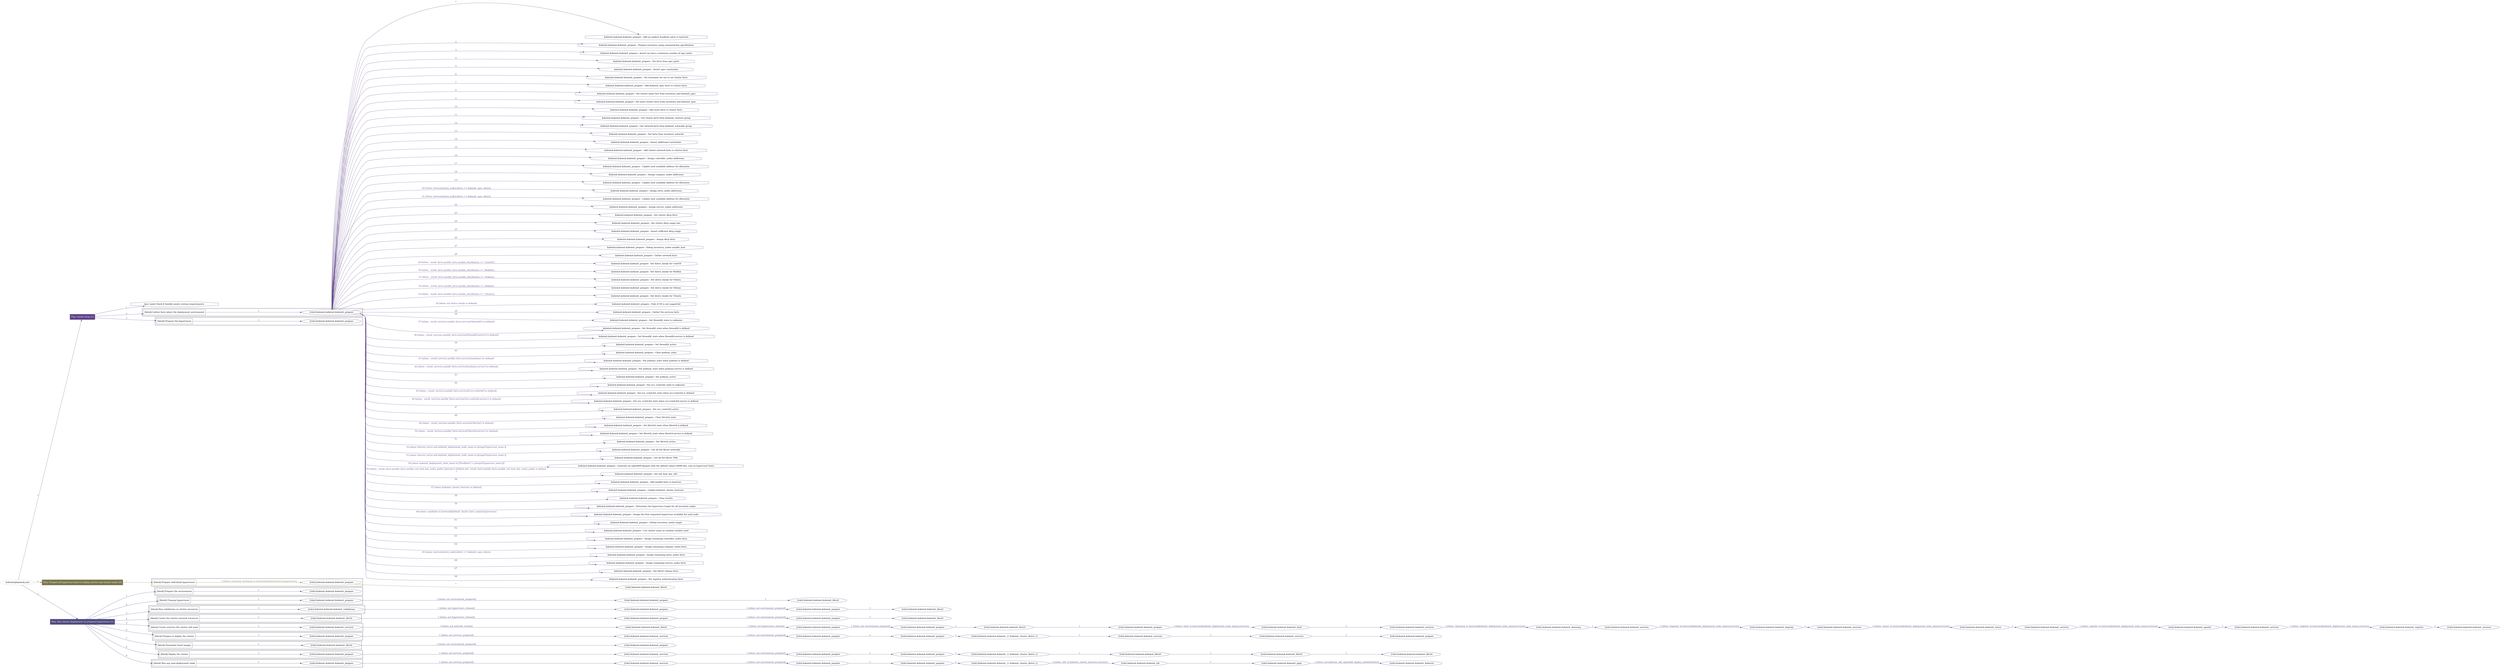 digraph {
	graph [concentrate=true ordering=in rankdir=LR ratio=fill]
	edge [esep=5 sep=10]
	"kubeinit/playbook.yml" [id=root_node style=dotted]
	play_1c6f969d [label="Play: Initial setup (1)" color="#5f4488" fontcolor="#ffffff" id=play_1c6f969d shape=box style=filled tooltip=localhost]
	"kubeinit/playbook.yml" -> play_1c6f969d [label="1 " color="#5f4488" fontcolor="#5f4488" id=edge_89b26621 labeltooltip="1 " tooltip="1 "]
	subgraph "kubeinit.kubeinit.kubeinit_prepare" {
		role_409c6356 [label="[role] kubeinit.kubeinit.kubeinit_prepare" color="#5f4488" id=role_409c6356 tooltip="kubeinit.kubeinit.kubeinit_prepare"]
		task_3b9fb4f8 [label="kubeinit.kubeinit.kubeinit_prepare : Add an explicit localhost entry to hostvars" color="#5f4488" id=task_3b9fb4f8 shape=octagon tooltip="kubeinit.kubeinit.kubeinit_prepare : Add an explicit localhost entry to hostvars"]
		role_409c6356 -> task_3b9fb4f8 [label="1 " color="#5f4488" fontcolor="#5f4488" id=edge_641b0ff2 labeltooltip="1 " tooltip="1 "]
		task_e8a27ba2 [label="kubeinit.kubeinit.kubeinit_prepare : Prepare inventory using command-line specification" color="#5f4488" id=task_e8a27ba2 shape=octagon tooltip="kubeinit.kubeinit.kubeinit_prepare : Prepare inventory using command-line specification"]
		role_409c6356 -> task_e8a27ba2 [label="2 " color="#5f4488" fontcolor="#5f4488" id=edge_e9d235cb labeltooltip="2 " tooltip="2 "]
		task_184203c2 [label="kubeinit.kubeinit.kubeinit_prepare : Assert we have a minimum number of spec parts" color="#5f4488" id=task_184203c2 shape=octagon tooltip="kubeinit.kubeinit.kubeinit_prepare : Assert we have a minimum number of spec parts"]
		role_409c6356 -> task_184203c2 [label="3 " color="#5f4488" fontcolor="#5f4488" id=edge_3916bd03 labeltooltip="3 " tooltip="3 "]
		task_df202e41 [label="kubeinit.kubeinit.kubeinit_prepare : Set facts from spec parts" color="#5f4488" id=task_df202e41 shape=octagon tooltip="kubeinit.kubeinit.kubeinit_prepare : Set facts from spec parts"]
		role_409c6356 -> task_df202e41 [label="4 " color="#5f4488" fontcolor="#5f4488" id=edge_78bc99b7 labeltooltip="4 " tooltip="4 "]
		task_1c1e69d0 [label="kubeinit.kubeinit.kubeinit_prepare : Assert spec constraints" color="#5f4488" id=task_1c1e69d0 shape=octagon tooltip="kubeinit.kubeinit.kubeinit_prepare : Assert spec constraints"]
		role_409c6356 -> task_1c1e69d0 [label="5 " color="#5f4488" fontcolor="#5f4488" id=edge_fd6feb5b labeltooltip="5 " tooltip="5 "]
		task_4f142bd6 [label="kubeinit.kubeinit.kubeinit_prepare : Set hostname we use to set cluster facts" color="#5f4488" id=task_4f142bd6 shape=octagon tooltip="kubeinit.kubeinit.kubeinit_prepare : Set hostname we use to set cluster facts"]
		role_409c6356 -> task_4f142bd6 [label="6 " color="#5f4488" fontcolor="#5f4488" id=edge_a2c5b581 labeltooltip="6 " tooltip="6 "]
		task_179089ee [label="kubeinit.kubeinit.kubeinit_prepare : Add kubeinit_spec facts to cluster facts" color="#5f4488" id=task_179089ee shape=octagon tooltip="kubeinit.kubeinit.kubeinit_prepare : Add kubeinit_spec facts to cluster facts"]
		role_409c6356 -> task_179089ee [label="7 " color="#5f4488" fontcolor="#5f4488" id=edge_3a63ee70 labeltooltip="7 " tooltip="7 "]
		task_25901085 [label="kubeinit.kubeinit.kubeinit_prepare : Set cluster name fact from inventory and kubeinit_spec" color="#5f4488" id=task_25901085 shape=octagon tooltip="kubeinit.kubeinit.kubeinit_prepare : Set cluster name fact from inventory and kubeinit_spec"]
		role_409c6356 -> task_25901085 [label="8 " color="#5f4488" fontcolor="#5f4488" id=edge_4be5c234 labeltooltip="8 " tooltip="8 "]
		task_a65e2779 [label="kubeinit.kubeinit.kubeinit_prepare : Set more cluster facts from inventory and kubeinit_spec" color="#5f4488" id=task_a65e2779 shape=octagon tooltip="kubeinit.kubeinit.kubeinit_prepare : Set more cluster facts from inventory and kubeinit_spec"]
		role_409c6356 -> task_a65e2779 [label="9 " color="#5f4488" fontcolor="#5f4488" id=edge_162ce966 labeltooltip="9 " tooltip="9 "]
		task_b14eab40 [label="kubeinit.kubeinit.kubeinit_prepare : Add more facts to cluster facts" color="#5f4488" id=task_b14eab40 shape=octagon tooltip="kubeinit.kubeinit.kubeinit_prepare : Add more facts to cluster facts"]
		role_409c6356 -> task_b14eab40 [label="10 " color="#5f4488" fontcolor="#5f4488" id=edge_bca27307 labeltooltip="10 " tooltip="10 "]
		task_b57a6b2a [label="kubeinit.kubeinit.kubeinit_prepare : Get cluster facts from kubeinit_clusters group" color="#5f4488" id=task_b57a6b2a shape=octagon tooltip="kubeinit.kubeinit.kubeinit_prepare : Get cluster facts from kubeinit_clusters group"]
		role_409c6356 -> task_b57a6b2a [label="11 " color="#5f4488" fontcolor="#5f4488" id=edge_f9c19d7f labeltooltip="11 " tooltip="11 "]
		task_7148f653 [label="kubeinit.kubeinit.kubeinit_prepare : Get network facts from kubeinit_networks group" color="#5f4488" id=task_7148f653 shape=octagon tooltip="kubeinit.kubeinit.kubeinit_prepare : Get network facts from kubeinit_networks group"]
		role_409c6356 -> task_7148f653 [label="12 " color="#5f4488" fontcolor="#5f4488" id=edge_e175f2af labeltooltip="12 " tooltip="12 "]
		task_22dc70ee [label="kubeinit.kubeinit.kubeinit_prepare : Set facts from inventory network" color="#5f4488" id=task_22dc70ee shape=octagon tooltip="kubeinit.kubeinit.kubeinit_prepare : Set facts from inventory network"]
		role_409c6356 -> task_22dc70ee [label="13 " color="#5f4488" fontcolor="#5f4488" id=edge_3e7a0847 labeltooltip="13 " tooltip="13 "]
		task_4c16fc7c [label="kubeinit.kubeinit.kubeinit_prepare : Assert additional constraints" color="#5f4488" id=task_4c16fc7c shape=octagon tooltip="kubeinit.kubeinit.kubeinit_prepare : Assert additional constraints"]
		role_409c6356 -> task_4c16fc7c [label="14 " color="#5f4488" fontcolor="#5f4488" id=edge_bae9e2f4 labeltooltip="14 " tooltip="14 "]
		task_8ef12784 [label="kubeinit.kubeinit.kubeinit_prepare : Add cluster network facts to cluster facts" color="#5f4488" id=task_8ef12784 shape=octagon tooltip="kubeinit.kubeinit.kubeinit_prepare : Add cluster network facts to cluster facts"]
		role_409c6356 -> task_8ef12784 [label="15 " color="#5f4488" fontcolor="#5f4488" id=edge_9fc982aa labeltooltip="15 " tooltip="15 "]
		task_fd94fd2e [label="kubeinit.kubeinit.kubeinit_prepare : Assign controller_nodes addresses" color="#5f4488" id=task_fd94fd2e shape=octagon tooltip="kubeinit.kubeinit.kubeinit_prepare : Assign controller_nodes addresses"]
		role_409c6356 -> task_fd94fd2e [label="16 " color="#5f4488" fontcolor="#5f4488" id=edge_47f22c3d labeltooltip="16 " tooltip="16 "]
		task_56ba778f [label="kubeinit.kubeinit.kubeinit_prepare : Update next available address for allocation" color="#5f4488" id=task_56ba778f shape=octagon tooltip="kubeinit.kubeinit.kubeinit_prepare : Update next available address for allocation"]
		role_409c6356 -> task_56ba778f [label="17 " color="#5f4488" fontcolor="#5f4488" id=edge_472895b2 labeltooltip="17 " tooltip="17 "]
		task_2184d56d [label="kubeinit.kubeinit.kubeinit_prepare : Assign compute_nodes addresses" color="#5f4488" id=task_2184d56d shape=octagon tooltip="kubeinit.kubeinit.kubeinit_prepare : Assign compute_nodes addresses"]
		role_409c6356 -> task_2184d56d [label="18 " color="#5f4488" fontcolor="#5f4488" id=edge_b8fee44c labeltooltip="18 " tooltip="18 "]
		task_413b9c69 [label="kubeinit.kubeinit.kubeinit_prepare : Update next available address for allocation" color="#5f4488" id=task_413b9c69 shape=octagon tooltip="kubeinit.kubeinit.kubeinit_prepare : Update next available address for allocation"]
		role_409c6356 -> task_413b9c69 [label="19 " color="#5f4488" fontcolor="#5f4488" id=edge_d24e6163 labeltooltip="19 " tooltip="19 "]
		task_0fa064f1 [label="kubeinit.kubeinit.kubeinit_prepare : Assign extra_nodes addresses" color="#5f4488" id=task_0fa064f1 shape=octagon tooltip="kubeinit.kubeinit.kubeinit_prepare : Assign extra_nodes addresses"]
		role_409c6356 -> task_0fa064f1 [label="20 [when: hostvars[extra_node].distro == kubeinit_spec_distro]" color="#5f4488" fontcolor="#5f4488" id=edge_1660ff8f labeltooltip="20 [when: hostvars[extra_node].distro == kubeinit_spec_distro]" tooltip="20 [when: hostvars[extra_node].distro == kubeinit_spec_distro]"]
		task_e2e361f7 [label="kubeinit.kubeinit.kubeinit_prepare : Update next available address for allocation" color="#5f4488" id=task_e2e361f7 shape=octagon tooltip="kubeinit.kubeinit.kubeinit_prepare : Update next available address for allocation"]
		role_409c6356 -> task_e2e361f7 [label="21 [when: hostvars[extra_node].distro == kubeinit_spec_distro]" color="#5f4488" fontcolor="#5f4488" id=edge_df804e37 labeltooltip="21 [when: hostvars[extra_node].distro == kubeinit_spec_distro]" tooltip="21 [when: hostvars[extra_node].distro == kubeinit_spec_distro]"]
		task_be789da8 [label="kubeinit.kubeinit.kubeinit_prepare : Assign service_nodes addresses" color="#5f4488" id=task_be789da8 shape=octagon tooltip="kubeinit.kubeinit.kubeinit_prepare : Assign service_nodes addresses"]
		role_409c6356 -> task_be789da8 [label="22 " color="#5f4488" fontcolor="#5f4488" id=edge_13bbe058 labeltooltip="22 " tooltip="22 "]
		task_d38cda2a [label="kubeinit.kubeinit.kubeinit_prepare : Set cluster dhcp facts" color="#5f4488" id=task_d38cda2a shape=octagon tooltip="kubeinit.kubeinit.kubeinit_prepare : Set cluster dhcp facts"]
		role_409c6356 -> task_d38cda2a [label="23 " color="#5f4488" fontcolor="#5f4488" id=edge_4e6a54fb labeltooltip="23 " tooltip="23 "]
		task_df017dd5 [label="kubeinit.kubeinit.kubeinit_prepare : Set cluster dhcp range size" color="#5f4488" id=task_df017dd5 shape=octagon tooltip="kubeinit.kubeinit.kubeinit_prepare : Set cluster dhcp range size"]
		role_409c6356 -> task_df017dd5 [label="24 " color="#5f4488" fontcolor="#5f4488" id=edge_0763594e labeltooltip="24 " tooltip="24 "]
		task_1e5be718 [label="kubeinit.kubeinit.kubeinit_prepare : Assert sufficient dhcp range" color="#5f4488" id=task_1e5be718 shape=octagon tooltip="kubeinit.kubeinit.kubeinit_prepare : Assert sufficient dhcp range"]
		role_409c6356 -> task_1e5be718 [label="25 " color="#5f4488" fontcolor="#5f4488" id=edge_5a660423 labeltooltip="25 " tooltip="25 "]
		task_112fd0c5 [label="kubeinit.kubeinit.kubeinit_prepare : Assign dhcp facts" color="#5f4488" id=task_112fd0c5 shape=octagon tooltip="kubeinit.kubeinit.kubeinit_prepare : Assign dhcp facts"]
		role_409c6356 -> task_112fd0c5 [label="26 " color="#5f4488" fontcolor="#5f4488" id=edge_80b7497b labeltooltip="26 " tooltip="26 "]
		task_78ac0afa [label="kubeinit.kubeinit.kubeinit_prepare : Debug inventory_nodes ansible_host" color="#5f4488" id=task_78ac0afa shape=octagon tooltip="kubeinit.kubeinit.kubeinit_prepare : Debug inventory_nodes ansible_host"]
		role_409c6356 -> task_78ac0afa [label="27 " color="#5f4488" fontcolor="#5f4488" id=edge_2c0eb038 labeltooltip="27 " tooltip="27 "]
		task_a1734684 [label="kubeinit.kubeinit.kubeinit_prepare : Gather network facts" color="#5f4488" id=task_a1734684 shape=octagon tooltip="kubeinit.kubeinit.kubeinit_prepare : Gather network facts"]
		role_409c6356 -> task_a1734684 [label="28 " color="#5f4488" fontcolor="#5f4488" id=edge_c0cac599 labeltooltip="28 " tooltip="28 "]
		task_026b63e2 [label="kubeinit.kubeinit.kubeinit_prepare : Set distro_family for CentOS" color="#5f4488" id=task_026b63e2 shape=octagon tooltip="kubeinit.kubeinit.kubeinit_prepare : Set distro_family for CentOS"]
		role_409c6356 -> task_026b63e2 [label="29 [when: _result_facts.ansible_facts.ansible_distribution == 'CentOS']" color="#5f4488" fontcolor="#5f4488" id=edge_40caca99 labeltooltip="29 [when: _result_facts.ansible_facts.ansible_distribution == 'CentOS']" tooltip="29 [when: _result_facts.ansible_facts.ansible_distribution == 'CentOS']"]
		task_77cba7b8 [label="kubeinit.kubeinit.kubeinit_prepare : Set distro_family for RedHat" color="#5f4488" id=task_77cba7b8 shape=octagon tooltip="kubeinit.kubeinit.kubeinit_prepare : Set distro_family for RedHat"]
		role_409c6356 -> task_77cba7b8 [label="30 [when: _result_facts.ansible_facts.ansible_distribution == 'RedHat']" color="#5f4488" fontcolor="#5f4488" id=edge_6ad2c8f7 labeltooltip="30 [when: _result_facts.ansible_facts.ansible_distribution == 'RedHat']" tooltip="30 [when: _result_facts.ansible_facts.ansible_distribution == 'RedHat']"]
		task_02cf7d1d [label="kubeinit.kubeinit.kubeinit_prepare : Set distro_family for Fedora" color="#5f4488" id=task_02cf7d1d shape=octagon tooltip="kubeinit.kubeinit.kubeinit_prepare : Set distro_family for Fedora"]
		role_409c6356 -> task_02cf7d1d [label="31 [when: _result_facts.ansible_facts.ansible_distribution == 'Fedora']" color="#5f4488" fontcolor="#5f4488" id=edge_8483cbec labeltooltip="31 [when: _result_facts.ansible_facts.ansible_distribution == 'Fedora']" tooltip="31 [when: _result_facts.ansible_facts.ansible_distribution == 'Fedora']"]
		task_388ddf1a [label="kubeinit.kubeinit.kubeinit_prepare : Set distro_family for Debian" color="#5f4488" id=task_388ddf1a shape=octagon tooltip="kubeinit.kubeinit.kubeinit_prepare : Set distro_family for Debian"]
		role_409c6356 -> task_388ddf1a [label="32 [when: _result_facts.ansible_facts.ansible_distribution == 'Debian']" color="#5f4488" fontcolor="#5f4488" id=edge_bb49d9a1 labeltooltip="32 [when: _result_facts.ansible_facts.ansible_distribution == 'Debian']" tooltip="32 [when: _result_facts.ansible_facts.ansible_distribution == 'Debian']"]
		task_1070dbe8 [label="kubeinit.kubeinit.kubeinit_prepare : Set distro_family for Ubuntu" color="#5f4488" id=task_1070dbe8 shape=octagon tooltip="kubeinit.kubeinit.kubeinit_prepare : Set distro_family for Ubuntu"]
		role_409c6356 -> task_1070dbe8 [label="33 [when: _result_facts.ansible_facts.ansible_distribution == 'Ubuntu']" color="#5f4488" fontcolor="#5f4488" id=edge_b1ec458d labeltooltip="33 [when: _result_facts.ansible_facts.ansible_distribution == 'Ubuntu']" tooltip="33 [when: _result_facts.ansible_facts.ansible_distribution == 'Ubuntu']"]
		task_4245b271 [label="kubeinit.kubeinit.kubeinit_prepare : Fails if OS is not supported" color="#5f4488" id=task_4245b271 shape=octagon tooltip="kubeinit.kubeinit.kubeinit_prepare : Fails if OS is not supported"]
		role_409c6356 -> task_4245b271 [label="34 [when: not distro_family is defined]" color="#5f4488" fontcolor="#5f4488" id=edge_511e1075 labeltooltip="34 [when: not distro_family is defined]" tooltip="34 [when: not distro_family is defined]"]
		task_20238343 [label="kubeinit.kubeinit.kubeinit_prepare : Gather the services facts" color="#5f4488" id=task_20238343 shape=octagon tooltip="kubeinit.kubeinit.kubeinit_prepare : Gather the services facts"]
		role_409c6356 -> task_20238343 [label="35 " color="#5f4488" fontcolor="#5f4488" id=edge_f546698f labeltooltip="35 " tooltip="35 "]
		task_679b7279 [label="kubeinit.kubeinit.kubeinit_prepare : Set firewalld_state to unknown" color="#5f4488" id=task_679b7279 shape=octagon tooltip="kubeinit.kubeinit.kubeinit_prepare : Set firewalld_state to unknown"]
		role_409c6356 -> task_679b7279 [label="36 " color="#5f4488" fontcolor="#5f4488" id=edge_a140a12c labeltooltip="36 " tooltip="36 "]
		task_c199b0f9 [label="kubeinit.kubeinit.kubeinit_prepare : Set firewalld_state when firewalld is defined" color="#5f4488" id=task_c199b0f9 shape=octagon tooltip="kubeinit.kubeinit.kubeinit_prepare : Set firewalld_state when firewalld is defined"]
		role_409c6356 -> task_c199b0f9 [label="37 [when: _result_services.ansible_facts.services['firewalld'] is defined]" color="#5f4488" fontcolor="#5f4488" id=edge_9c2e8e95 labeltooltip="37 [when: _result_services.ansible_facts.services['firewalld'] is defined]" tooltip="37 [when: _result_services.ansible_facts.services['firewalld'] is defined]"]
		task_2de264ae [label="kubeinit.kubeinit.kubeinit_prepare : Set firewalld_state when firewalld.service is defined" color="#5f4488" id=task_2de264ae shape=octagon tooltip="kubeinit.kubeinit.kubeinit_prepare : Set firewalld_state when firewalld.service is defined"]
		role_409c6356 -> task_2de264ae [label="38 [when: _result_services.ansible_facts.services['firewalld.service'] is defined]" color="#5f4488" fontcolor="#5f4488" id=edge_7512a33d labeltooltip="38 [when: _result_services.ansible_facts.services['firewalld.service'] is defined]" tooltip="38 [when: _result_services.ansible_facts.services['firewalld.service'] is defined]"]
		task_84832752 [label="kubeinit.kubeinit.kubeinit_prepare : Set firewalld_active" color="#5f4488" id=task_84832752 shape=octagon tooltip="kubeinit.kubeinit.kubeinit_prepare : Set firewalld_active"]
		role_409c6356 -> task_84832752 [label="39 " color="#5f4488" fontcolor="#5f4488" id=edge_2f3a0b5d labeltooltip="39 " tooltip="39 "]
		task_1dcdfcf3 [label="kubeinit.kubeinit.kubeinit_prepare : Clear podman_state" color="#5f4488" id=task_1dcdfcf3 shape=octagon tooltip="kubeinit.kubeinit.kubeinit_prepare : Clear podman_state"]
		role_409c6356 -> task_1dcdfcf3 [label="40 " color="#5f4488" fontcolor="#5f4488" id=edge_d1ac470b labeltooltip="40 " tooltip="40 "]
		task_40df134a [label="kubeinit.kubeinit.kubeinit_prepare : Set podman_state when podman is defined" color="#5f4488" id=task_40df134a shape=octagon tooltip="kubeinit.kubeinit.kubeinit_prepare : Set podman_state when podman is defined"]
		role_409c6356 -> task_40df134a [label="41 [when: _result_services.ansible_facts.services['podman'] is defined]" color="#5f4488" fontcolor="#5f4488" id=edge_27cb08ab labeltooltip="41 [when: _result_services.ansible_facts.services['podman'] is defined]" tooltip="41 [when: _result_services.ansible_facts.services['podman'] is defined]"]
		task_55255757 [label="kubeinit.kubeinit.kubeinit_prepare : Set podman_state when podman.service is defined" color="#5f4488" id=task_55255757 shape=octagon tooltip="kubeinit.kubeinit.kubeinit_prepare : Set podman_state when podman.service is defined"]
		role_409c6356 -> task_55255757 [label="42 [when: _result_services.ansible_facts.services['podman.service'] is defined]" color="#5f4488" fontcolor="#5f4488" id=edge_1dfd216d labeltooltip="42 [when: _result_services.ansible_facts.services['podman.service'] is defined]" tooltip="42 [when: _result_services.ansible_facts.services['podman.service'] is defined]"]
		task_e90d7bb9 [label="kubeinit.kubeinit.kubeinit_prepare : Set podman_active" color="#5f4488" id=task_e90d7bb9 shape=octagon tooltip="kubeinit.kubeinit.kubeinit_prepare : Set podman_active"]
		role_409c6356 -> task_e90d7bb9 [label="43 " color="#5f4488" fontcolor="#5f4488" id=edge_4f3728f7 labeltooltip="43 " tooltip="43 "]
		task_b2cbb0e5 [label="kubeinit.kubeinit.kubeinit_prepare : Set ovs_vswitchd_state to unknown" color="#5f4488" id=task_b2cbb0e5 shape=octagon tooltip="kubeinit.kubeinit.kubeinit_prepare : Set ovs_vswitchd_state to unknown"]
		role_409c6356 -> task_b2cbb0e5 [label="44 " color="#5f4488" fontcolor="#5f4488" id=edge_2b03886e labeltooltip="44 " tooltip="44 "]
		task_0d4335e5 [label="kubeinit.kubeinit.kubeinit_prepare : Set ovs_vswitchd_state when ovs-vswitchd is defined" color="#5f4488" id=task_0d4335e5 shape=octagon tooltip="kubeinit.kubeinit.kubeinit_prepare : Set ovs_vswitchd_state when ovs-vswitchd is defined"]
		role_409c6356 -> task_0d4335e5 [label="45 [when: _result_services.ansible_facts.services['ovs-vswitchd'] is defined]" color="#5f4488" fontcolor="#5f4488" id=edge_1d622872 labeltooltip="45 [when: _result_services.ansible_facts.services['ovs-vswitchd'] is defined]" tooltip="45 [when: _result_services.ansible_facts.services['ovs-vswitchd'] is defined]"]
		task_0371c0b8 [label="kubeinit.kubeinit.kubeinit_prepare : Set ovs_vswitchd_state when ovs-vswitchd.service is defined" color="#5f4488" id=task_0371c0b8 shape=octagon tooltip="kubeinit.kubeinit.kubeinit_prepare : Set ovs_vswitchd_state when ovs-vswitchd.service is defined"]
		role_409c6356 -> task_0371c0b8 [label="46 [when: _result_services.ansible_facts.services['ovs-vswitchd.service'] is defined]" color="#5f4488" fontcolor="#5f4488" id=edge_74d1ff4e labeltooltip="46 [when: _result_services.ansible_facts.services['ovs-vswitchd.service'] is defined]" tooltip="46 [when: _result_services.ansible_facts.services['ovs-vswitchd.service'] is defined]"]
		task_e56bc9a1 [label="kubeinit.kubeinit.kubeinit_prepare : Set ovs_vswitchd_active" color="#5f4488" id=task_e56bc9a1 shape=octagon tooltip="kubeinit.kubeinit.kubeinit_prepare : Set ovs_vswitchd_active"]
		role_409c6356 -> task_e56bc9a1 [label="47 " color="#5f4488" fontcolor="#5f4488" id=edge_456b36e2 labeltooltip="47 " tooltip="47 "]
		task_db7fa027 [label="kubeinit.kubeinit.kubeinit_prepare : Clear libvirtd_state" color="#5f4488" id=task_db7fa027 shape=octagon tooltip="kubeinit.kubeinit.kubeinit_prepare : Clear libvirtd_state"]
		role_409c6356 -> task_db7fa027 [label="48 " color="#5f4488" fontcolor="#5f4488" id=edge_83e060da labeltooltip="48 " tooltip="48 "]
		task_d80ea352 [label="kubeinit.kubeinit.kubeinit_prepare : Set libvirtd_state when libvirtd is defined" color="#5f4488" id=task_d80ea352 shape=octagon tooltip="kubeinit.kubeinit.kubeinit_prepare : Set libvirtd_state when libvirtd is defined"]
		role_409c6356 -> task_d80ea352 [label="49 [when: _result_services.ansible_facts.services['libvirtd'] is defined]" color="#5f4488" fontcolor="#5f4488" id=edge_fe9bd95d labeltooltip="49 [when: _result_services.ansible_facts.services['libvirtd'] is defined]" tooltip="49 [when: _result_services.ansible_facts.services['libvirtd'] is defined]"]
		task_a463141d [label="kubeinit.kubeinit.kubeinit_prepare : Set libvirtd_state when libvirtd.service is defined" color="#5f4488" id=task_a463141d shape=octagon tooltip="kubeinit.kubeinit.kubeinit_prepare : Set libvirtd_state when libvirtd.service is defined"]
		role_409c6356 -> task_a463141d [label="50 [when: _result_services.ansible_facts.services['libvirtd.service'] is defined]" color="#5f4488" fontcolor="#5f4488" id=edge_8141f037 labeltooltip="50 [when: _result_services.ansible_facts.services['libvirtd.service'] is defined]" tooltip="50 [when: _result_services.ansible_facts.services['libvirtd.service'] is defined]"]
		task_30c730d2 [label="kubeinit.kubeinit.kubeinit_prepare : Set libvirtd_active" color="#5f4488" id=task_30c730d2 shape=octagon tooltip="kubeinit.kubeinit.kubeinit_prepare : Set libvirtd_active"]
		role_409c6356 -> task_30c730d2 [label="51 " color="#5f4488" fontcolor="#5f4488" id=edge_6f0a9d6b labeltooltip="51 " tooltip="51 "]
		task_f127748a [label="kubeinit.kubeinit.kubeinit_prepare : Get all the libvirt networks" color="#5f4488" id=task_f127748a shape=octagon tooltip="kubeinit.kubeinit.kubeinit_prepare : Get all the libvirt networks"]
		role_409c6356 -> task_f127748a [label="52 [when: libvirtd_active and kubeinit_deployment_node_name in groups['hypervisor_hosts']]" color="#5f4488" fontcolor="#5f4488" id=edge_97156fe0 labeltooltip="52 [when: libvirtd_active and kubeinit_deployment_node_name in groups['hypervisor_hosts']]" tooltip="52 [when: libvirtd_active and kubeinit_deployment_node_name in groups['hypervisor_hosts']]"]
		task_07f6a7bb [label="kubeinit.kubeinit.kubeinit_prepare : Get all the libvirt VMs" color="#5f4488" id=task_07f6a7bb shape=octagon tooltip="kubeinit.kubeinit.kubeinit_prepare : Get all the libvirt VMs"]
		role_409c6356 -> task_07f6a7bb [label="53 [when: libvirtd_active and kubeinit_deployment_node_name in groups['hypervisor_hosts']]" color="#5f4488" fontcolor="#5f4488" id=edge_478060d5 labeltooltip="53 [when: libvirtd_active and kubeinit_deployment_node_name in groups['hypervisor_hosts']]" tooltip="53 [when: libvirtd_active and kubeinit_deployment_node_name in groups['hypervisor_hosts']]"]
		task_1b0616b4 [label="kubeinit.kubeinit.kubeinit_prepare : Generate an OpenSSH keypair with the default values (4096 bits, rsa) on hypervisor hosts" color="#5f4488" id=task_1b0616b4 shape=octagon tooltip="kubeinit.kubeinit.kubeinit_prepare : Generate an OpenSSH keypair with the default values (4096 bits, rsa) on hypervisor hosts"]
		role_409c6356 -> task_1b0616b4 [label="54 [when: kubeinit_deployment_node_name in (['localhost'] + groups['hypervisor_hosts'])]" color="#5f4488" fontcolor="#5f4488" id=edge_5805f1cc labeltooltip="54 [when: kubeinit_deployment_node_name in (['localhost'] + groups['hypervisor_hosts'])]" tooltip="54 [when: kubeinit_deployment_node_name in (['localhost'] + groups['hypervisor_hosts'])]"]
		task_94e42919 [label="kubeinit.kubeinit.kubeinit_prepare : Set ssh_host_key_info" color="#5f4488" id=task_94e42919 shape=octagon tooltip="kubeinit.kubeinit.kubeinit_prepare : Set ssh_host_key_info"]
		role_409c6356 -> task_94e42919 [label="55 [when: _result_facts.ansible_facts.ansible_ssh_host_key_ecdsa_public_keytype is defined and _result_facts.ansible_facts.ansible_ssh_host_key_ecdsa_public is defined
]" color="#5f4488" fontcolor="#5f4488" id=edge_d264265e labeltooltip="55 [when: _result_facts.ansible_facts.ansible_ssh_host_key_ecdsa_public_keytype is defined and _result_facts.ansible_facts.ansible_ssh_host_key_ecdsa_public is defined
]" tooltip="55 [when: _result_facts.ansible_facts.ansible_ssh_host_key_ecdsa_public_keytype is defined and _result_facts.ansible_facts.ansible_ssh_host_key_ecdsa_public is defined
]"]
		task_5d6837b4 [label="kubeinit.kubeinit.kubeinit_prepare : Add ansible facts to hostvars" color="#5f4488" id=task_5d6837b4 shape=octagon tooltip="kubeinit.kubeinit.kubeinit_prepare : Add ansible facts to hostvars"]
		role_409c6356 -> task_5d6837b4 [label="56 " color="#5f4488" fontcolor="#5f4488" id=edge_9c8abb7d labeltooltip="56 " tooltip="56 "]
		task_77836a10 [label="kubeinit.kubeinit.kubeinit_prepare : Update kubeinit_cluster_hostvars" color="#5f4488" id=task_77836a10 shape=octagon tooltip="kubeinit.kubeinit.kubeinit_prepare : Update kubeinit_cluster_hostvars"]
		role_409c6356 -> task_77836a10 [label="57 [when: kubeinit_cluster_hostvars is defined]" color="#5f4488" fontcolor="#5f4488" id=edge_b4a8b1aa labeltooltip="57 [when: kubeinit_cluster_hostvars is defined]" tooltip="57 [when: kubeinit_cluster_hostvars is defined]"]
		task_3b334722 [label="kubeinit.kubeinit.kubeinit_prepare : Clear results" color="#5f4488" id=task_3b334722 shape=octagon tooltip="kubeinit.kubeinit.kubeinit_prepare : Clear results"]
		role_409c6356 -> task_3b334722 [label="58 " color="#5f4488" fontcolor="#5f4488" id=edge_10cd8513 labeltooltip="58 " tooltip="58 "]
		task_f07a6751 [label="kubeinit.kubeinit.kubeinit_prepare : Determine the hypervisor target for all inventory nodes" color="#5f4488" id=task_f07a6751 shape=octagon tooltip="kubeinit.kubeinit.kubeinit_prepare : Determine the hypervisor target for all inventory nodes"]
		role_409c6356 -> task_f07a6751 [label="59 " color="#5f4488" fontcolor="#5f4488" id=edge_da201f83 labeltooltip="59 " tooltip="59 "]
		task_09a21698 [label="kubeinit.kubeinit.kubeinit_prepare : Assign the first requested hypervisor available for each node" color="#5f4488" id=task_09a21698 shape=octagon tooltip="kubeinit.kubeinit.kubeinit_prepare : Assign the first requested hypervisor available for each node"]
		role_409c6356 -> task_09a21698 [label="60 [when: candidate in hostvars[kubeinit_cluster_facts_name].hypervisors]" color="#5f4488" fontcolor="#5f4488" id=edge_54adca9c labeltooltip="60 [when: candidate in hostvars[kubeinit_cluster_facts_name].hypervisors]" tooltip="60 [when: candidate in hostvars[kubeinit_cluster_facts_name].hypervisors]"]
		task_33252c72 [label="kubeinit.kubeinit.kubeinit_prepare : Debug inventory_nodes target" color="#5f4488" id=task_33252c72 shape=octagon tooltip="kubeinit.kubeinit.kubeinit_prepare : Debug inventory_nodes target"]
		role_409c6356 -> task_33252c72 [label="61 " color="#5f4488" fontcolor="#5f4488" id=edge_d6ef3a5f labeltooltip="61 " tooltip="61 "]
		task_b3623adc [label="kubeinit.kubeinit.kubeinit_prepare : Use cluster name as random number seed" color="#5f4488" id=task_b3623adc shape=octagon tooltip="kubeinit.kubeinit.kubeinit_prepare : Use cluster name as random number seed"]
		role_409c6356 -> task_b3623adc [label="62 " color="#5f4488" fontcolor="#5f4488" id=edge_414318ac labeltooltip="62 " tooltip="62 "]
		task_25949fb8 [label="kubeinit.kubeinit.kubeinit_prepare : Assign remaining controller_nodes facts" color="#5f4488" id=task_25949fb8 shape=octagon tooltip="kubeinit.kubeinit.kubeinit_prepare : Assign remaining controller_nodes facts"]
		role_409c6356 -> task_25949fb8 [label="63 " color="#5f4488" fontcolor="#5f4488" id=edge_fd90f044 labeltooltip="63 " tooltip="63 "]
		task_6490047a [label="kubeinit.kubeinit.kubeinit_prepare : Assign remaining compute_nodes facts" color="#5f4488" id=task_6490047a shape=octagon tooltip="kubeinit.kubeinit.kubeinit_prepare : Assign remaining compute_nodes facts"]
		role_409c6356 -> task_6490047a [label="64 " color="#5f4488" fontcolor="#5f4488" id=edge_d9d4cc6d labeltooltip="64 " tooltip="64 "]
		task_35bb3715 [label="kubeinit.kubeinit.kubeinit_prepare : Assign remaining extra_nodes facts" color="#5f4488" id=task_35bb3715 shape=octagon tooltip="kubeinit.kubeinit.kubeinit_prepare : Assign remaining extra_nodes facts"]
		role_409c6356 -> task_35bb3715 [label="65 [when: hostvars[extra_node].distro == kubeinit_spec_distro]" color="#5f4488" fontcolor="#5f4488" id=edge_4559b32d labeltooltip="65 [when: hostvars[extra_node].distro == kubeinit_spec_distro]" tooltip="65 [when: hostvars[extra_node].distro == kubeinit_spec_distro]"]
		task_7f781a19 [label="kubeinit.kubeinit.kubeinit_prepare : Assign remaining service_nodes facts" color="#5f4488" id=task_7f781a19 shape=octagon tooltip="kubeinit.kubeinit.kubeinit_prepare : Assign remaining service_nodes facts"]
		role_409c6356 -> task_7f781a19 [label="66 " color="#5f4488" fontcolor="#5f4488" id=edge_d1825155 labeltooltip="66 " tooltip="66 "]
		task_f5e80fc0 [label="kubeinit.kubeinit.kubeinit_prepare : Set libvirt release facts" color="#5f4488" id=task_f5e80fc0 shape=octagon tooltip="kubeinit.kubeinit.kubeinit_prepare : Set libvirt release facts"]
		role_409c6356 -> task_f5e80fc0 [label="67 " color="#5f4488" fontcolor="#5f4488" id=edge_72ae683b labeltooltip="67 " tooltip="67 "]
		task_1c3419ec [label="kubeinit.kubeinit.kubeinit_prepare : Set registry authentication facts" color="#5f4488" id=task_1c3419ec shape=octagon tooltip="kubeinit.kubeinit.kubeinit_prepare : Set registry authentication facts"]
		role_409c6356 -> task_1c3419ec [label="68 " color="#5f4488" fontcolor="#5f4488" id=edge_851ef4e3 labeltooltip="68 " tooltip="68 "]
	}
	subgraph "kubeinit.kubeinit.kubeinit_prepare" {
		role_95aaf6e4 [label="[role] kubeinit.kubeinit.kubeinit_prepare" color="#5f4488" id=role_95aaf6e4 tooltip="kubeinit.kubeinit.kubeinit_prepare"]
	}
	subgraph "Play: Initial setup (1)" {
		pre_task_4cab2770 [label="[pre_task] Check if Ansible meets version requirements." color="#5f4488" id=pre_task_4cab2770 shape=octagon tooltip="Check if Ansible meets version requirements."]
		play_1c6f969d -> pre_task_4cab2770 [label="1 " color="#5f4488" fontcolor="#5f4488" id=edge_927246ce labeltooltip="1 " tooltip="1 "]
		play_1c6f969d -> block_57a13a2f [label=2 color="#5f4488" fontcolor="#5f4488" id=edge_2fd67900 labeltooltip=2 tooltip=2]
		subgraph cluster_block_57a13a2f {
			block_57a13a2f [label="[block] Gather facts about the deployment environment" color="#5f4488" id=block_57a13a2f labeltooltip="Gather facts about the deployment environment" shape=box tooltip="Gather facts about the deployment environment"]
			block_57a13a2f -> role_409c6356 [label="1 " color="#5f4488" fontcolor="#5f4488" id=edge_19458e9f labeltooltip="1 " tooltip="1 "]
		}
		play_1c6f969d -> block_c3d447ed [label=3 color="#5f4488" fontcolor="#5f4488" id=edge_09d88b3e labeltooltip=3 tooltip=3]
		subgraph cluster_block_c3d447ed {
			block_c3d447ed [label="[block] Prepare the hypervisors" color="#5f4488" id=block_c3d447ed labeltooltip="Prepare the hypervisors" shape=box tooltip="Prepare the hypervisors"]
			block_c3d447ed -> role_95aaf6e4 [label="1 " color="#5f4488" fontcolor="#5f4488" id=edge_9ec80ccb labeltooltip="1 " tooltip="1 "]
		}
	}
	play_eb0f3358 [label="Play: Prepare all hypervisor hosts to deploy service and cluster nodes (0)" color="#7c7650" fontcolor="#ffffff" id=play_eb0f3358 shape=box style=filled tooltip="Play: Prepare all hypervisor hosts to deploy service and cluster nodes (0)"]
	"kubeinit/playbook.yml" -> play_eb0f3358 [label="2 " color="#7c7650" fontcolor="#7c7650" id=edge_019ca66b labeltooltip="2 " tooltip="2 "]
	subgraph "kubeinit.kubeinit.kubeinit_libvirt" {
		role_b37b6df0 [label="[role] kubeinit.kubeinit.kubeinit_libvirt" color="#7c7650" id=role_b37b6df0 tooltip="kubeinit.kubeinit.kubeinit_libvirt"]
	}
	subgraph "kubeinit.kubeinit.kubeinit_prepare" {
		role_8ed4f6a4 [label="[role] kubeinit.kubeinit.kubeinit_prepare" color="#7c7650" id=role_8ed4f6a4 tooltip="kubeinit.kubeinit.kubeinit_prepare"]
		role_8ed4f6a4 -> role_b37b6df0 [label="1 " color="#7c7650" fontcolor="#7c7650" id=edge_1f441447 labeltooltip="1 " tooltip="1 "]
	}
	subgraph "Play: Prepare all hypervisor hosts to deploy service and cluster nodes (0)" {
		play_eb0f3358 -> block_2217e253 [label=1 color="#7c7650" fontcolor="#7c7650" id=edge_781a83f7 labeltooltip=1 tooltip=1]
		subgraph cluster_block_2217e253 {
			block_2217e253 [label="[block] Prepare individual hypervisors" color="#7c7650" id=block_2217e253 labeltooltip="Prepare individual hypervisors" shape=box tooltip="Prepare individual hypervisors"]
			block_2217e253 -> role_8ed4f6a4 [label="1 [when: inventory_hostname in hostvars['kubeinit-facts'].hypervisors]" color="#7c7650" fontcolor="#7c7650" id=edge_0779095e labeltooltip="1 [when: inventory_hostname in hostvars['kubeinit-facts'].hypervisors]" tooltip="1 [when: inventory_hostname in hostvars['kubeinit-facts'].hypervisors]"]
		}
	}
	play_23faf0c7 [label="Play: Run cluster deployment on prepared hypervisors (1)" color="#514c80" fontcolor="#ffffff" id=play_23faf0c7 shape=box style=filled tooltip=localhost]
	"kubeinit/playbook.yml" -> play_23faf0c7 [label="3 " color="#514c80" fontcolor="#514c80" id=edge_8ee4e680 labeltooltip="3 " tooltip="3 "]
	subgraph "kubeinit.kubeinit.kubeinit_prepare" {
		role_a8ea968e [label="[role] kubeinit.kubeinit.kubeinit_prepare" color="#514c80" id=role_a8ea968e tooltip="kubeinit.kubeinit.kubeinit_prepare"]
	}
	subgraph "kubeinit.kubeinit.kubeinit_libvirt" {
		role_b886afde [label="[role] kubeinit.kubeinit.kubeinit_libvirt" color="#514c80" id=role_b886afde tooltip="kubeinit.kubeinit.kubeinit_libvirt"]
	}
	subgraph "kubeinit.kubeinit.kubeinit_prepare" {
		role_19393c5b [label="[role] kubeinit.kubeinit.kubeinit_prepare" color="#514c80" id=role_19393c5b tooltip="kubeinit.kubeinit.kubeinit_prepare"]
		role_19393c5b -> role_b886afde [label="1 " color="#514c80" fontcolor="#514c80" id=edge_6436bdc9 labeltooltip="1 " tooltip="1 "]
	}
	subgraph "kubeinit.kubeinit.kubeinit_prepare" {
		role_a8674db1 [label="[role] kubeinit.kubeinit.kubeinit_prepare" color="#514c80" id=role_a8674db1 tooltip="kubeinit.kubeinit.kubeinit_prepare"]
		role_a8674db1 -> role_19393c5b [label="1 [when: not environment_prepared]" color="#514c80" fontcolor="#514c80" id=edge_4e63695b labeltooltip="1 [when: not environment_prepared]" tooltip="1 [when: not environment_prepared]"]
	}
	subgraph "kubeinit.kubeinit.kubeinit_libvirt" {
		role_416d696b [label="[role] kubeinit.kubeinit.kubeinit_libvirt" color="#514c80" id=role_416d696b tooltip="kubeinit.kubeinit.kubeinit_libvirt"]
	}
	subgraph "kubeinit.kubeinit.kubeinit_prepare" {
		role_b7969672 [label="[role] kubeinit.kubeinit.kubeinit_prepare" color="#514c80" id=role_b7969672 tooltip="kubeinit.kubeinit.kubeinit_prepare"]
		role_b7969672 -> role_416d696b [label="1 " color="#514c80" fontcolor="#514c80" id=edge_945d148a labeltooltip="1 " tooltip="1 "]
	}
	subgraph "kubeinit.kubeinit.kubeinit_prepare" {
		role_9c169db4 [label="[role] kubeinit.kubeinit.kubeinit_prepare" color="#514c80" id=role_9c169db4 tooltip="kubeinit.kubeinit.kubeinit_prepare"]
		role_9c169db4 -> role_b7969672 [label="1 [when: not environment_prepared]" color="#514c80" fontcolor="#514c80" id=edge_4c61dcb1 labeltooltip="1 [when: not environment_prepared]" tooltip="1 [when: not environment_prepared]"]
	}
	subgraph "kubeinit.kubeinit.kubeinit_validations" {
		role_8c2676fb [label="[role] kubeinit.kubeinit.kubeinit_validations" color="#514c80" id=role_8c2676fb tooltip="kubeinit.kubeinit.kubeinit_validations"]
		role_8c2676fb -> role_9c169db4 [label="1 [when: not hypervisors_cleaned]" color="#514c80" fontcolor="#514c80" id=edge_b8ecfddb labeltooltip="1 [when: not hypervisors_cleaned]" tooltip="1 [when: not hypervisors_cleaned]"]
	}
	subgraph "kubeinit.kubeinit.kubeinit_libvirt" {
		role_d23a9fd7 [label="[role] kubeinit.kubeinit.kubeinit_libvirt" color="#514c80" id=role_d23a9fd7 tooltip="kubeinit.kubeinit.kubeinit_libvirt"]
	}
	subgraph "kubeinit.kubeinit.kubeinit_prepare" {
		role_fb825a13 [label="[role] kubeinit.kubeinit.kubeinit_prepare" color="#514c80" id=role_fb825a13 tooltip="kubeinit.kubeinit.kubeinit_prepare"]
		role_fb825a13 -> role_d23a9fd7 [label="1 " color="#514c80" fontcolor="#514c80" id=edge_e48b86f3 labeltooltip="1 " tooltip="1 "]
	}
	subgraph "kubeinit.kubeinit.kubeinit_prepare" {
		role_7399e46c [label="[role] kubeinit.kubeinit.kubeinit_prepare" color="#514c80" id=role_7399e46c tooltip="kubeinit.kubeinit.kubeinit_prepare"]
		role_7399e46c -> role_fb825a13 [label="1 [when: not environment_prepared]" color="#514c80" fontcolor="#514c80" id=edge_1907fcf2 labeltooltip="1 [when: not environment_prepared]" tooltip="1 [when: not environment_prepared]"]
	}
	subgraph "kubeinit.kubeinit.kubeinit_libvirt" {
		role_53a316c8 [label="[role] kubeinit.kubeinit.kubeinit_libvirt" color="#514c80" id=role_53a316c8 tooltip="kubeinit.kubeinit.kubeinit_libvirt"]
		role_53a316c8 -> role_7399e46c [label="1 [when: not hypervisors_cleaned]" color="#514c80" fontcolor="#514c80" id=edge_a6cfdba8 labeltooltip="1 [when: not hypervisors_cleaned]" tooltip="1 [when: not hypervisors_cleaned]"]
	}
	subgraph "kubeinit.kubeinit.kubeinit_services" {
		role_a50f0f81 [label="[role] kubeinit.kubeinit.kubeinit_services" color="#514c80" id=role_a50f0f81 tooltip="kubeinit.kubeinit.kubeinit_services"]
	}
	subgraph "kubeinit.kubeinit.kubeinit_registry" {
		role_337c28b4 [label="[role] kubeinit.kubeinit.kubeinit_registry" color="#514c80" id=role_337c28b4 tooltip="kubeinit.kubeinit.kubeinit_registry"]
		role_337c28b4 -> role_a50f0f81 [label="1 " color="#514c80" fontcolor="#514c80" id=edge_d2b95fb0 labeltooltip="1 " tooltip="1 "]
	}
	subgraph "kubeinit.kubeinit.kubeinit_services" {
		role_5f72ff97 [label="[role] kubeinit.kubeinit.kubeinit_services" color="#514c80" id=role_5f72ff97 tooltip="kubeinit.kubeinit.kubeinit_services"]
		role_5f72ff97 -> role_337c28b4 [label="1 [when: 'registry' in hostvars[kubeinit_deployment_node_name].services]" color="#514c80" fontcolor="#514c80" id=edge_19e04bb7 labeltooltip="1 [when: 'registry' in hostvars[kubeinit_deployment_node_name].services]" tooltip="1 [when: 'registry' in hostvars[kubeinit_deployment_node_name].services]"]
	}
	subgraph "kubeinit.kubeinit.kubeinit_apache" {
		role_815f68fd [label="[role] kubeinit.kubeinit.kubeinit_apache" color="#514c80" id=role_815f68fd tooltip="kubeinit.kubeinit.kubeinit_apache"]
		role_815f68fd -> role_5f72ff97 [label="1 " color="#514c80" fontcolor="#514c80" id=edge_2012dd38 labeltooltip="1 " tooltip="1 "]
	}
	subgraph "kubeinit.kubeinit.kubeinit_services" {
		role_c01c9d2f [label="[role] kubeinit.kubeinit.kubeinit_services" color="#514c80" id=role_c01c9d2f tooltip="kubeinit.kubeinit.kubeinit_services"]
		role_c01c9d2f -> role_815f68fd [label="1 [when: 'apache' in hostvars[kubeinit_deployment_node_name].services]" color="#514c80" fontcolor="#514c80" id=edge_d65a90d1 labeltooltip="1 [when: 'apache' in hostvars[kubeinit_deployment_node_name].services]" tooltip="1 [when: 'apache' in hostvars[kubeinit_deployment_node_name].services]"]
	}
	subgraph "kubeinit.kubeinit.kubeinit_nexus" {
		role_e1efc2b1 [label="[role] kubeinit.kubeinit.kubeinit_nexus" color="#514c80" id=role_e1efc2b1 tooltip="kubeinit.kubeinit.kubeinit_nexus"]
		role_e1efc2b1 -> role_c01c9d2f [label="1 " color="#514c80" fontcolor="#514c80" id=edge_0662774b labeltooltip="1 " tooltip="1 "]
	}
	subgraph "kubeinit.kubeinit.kubeinit_services" {
		role_f5b7521a [label="[role] kubeinit.kubeinit.kubeinit_services" color="#514c80" id=role_f5b7521a tooltip="kubeinit.kubeinit.kubeinit_services"]
		role_f5b7521a -> role_e1efc2b1 [label="1 [when: 'nexus' in hostvars[kubeinit_deployment_node_name].services]" color="#514c80" fontcolor="#514c80" id=edge_93d8a955 labeltooltip="1 [when: 'nexus' in hostvars[kubeinit_deployment_node_name].services]" tooltip="1 [when: 'nexus' in hostvars[kubeinit_deployment_node_name].services]"]
	}
	subgraph "kubeinit.kubeinit.kubeinit_haproxy" {
		role_f8a8e2c1 [label="[role] kubeinit.kubeinit.kubeinit_haproxy" color="#514c80" id=role_f8a8e2c1 tooltip="kubeinit.kubeinit.kubeinit_haproxy"]
		role_f8a8e2c1 -> role_f5b7521a [label="1 " color="#514c80" fontcolor="#514c80" id=edge_3d5c00e8 labeltooltip="1 " tooltip="1 "]
	}
	subgraph "kubeinit.kubeinit.kubeinit_services" {
		role_fe65f1ac [label="[role] kubeinit.kubeinit.kubeinit_services" color="#514c80" id=role_fe65f1ac tooltip="kubeinit.kubeinit.kubeinit_services"]
		role_fe65f1ac -> role_f8a8e2c1 [label="1 [when: 'haproxy' in hostvars[kubeinit_deployment_node_name].services]" color="#514c80" fontcolor="#514c80" id=edge_c02ff45f labeltooltip="1 [when: 'haproxy' in hostvars[kubeinit_deployment_node_name].services]" tooltip="1 [when: 'haproxy' in hostvars[kubeinit_deployment_node_name].services]"]
	}
	subgraph "kubeinit.kubeinit.kubeinit_dnsmasq" {
		role_70f9647c [label="[role] kubeinit.kubeinit.kubeinit_dnsmasq" color="#514c80" id=role_70f9647c tooltip="kubeinit.kubeinit.kubeinit_dnsmasq"]
		role_70f9647c -> role_fe65f1ac [label="1 " color="#514c80" fontcolor="#514c80" id=edge_6ee96e4d labeltooltip="1 " tooltip="1 "]
	}
	subgraph "kubeinit.kubeinit.kubeinit_services" {
		role_c38efb91 [label="[role] kubeinit.kubeinit.kubeinit_services" color="#514c80" id=role_c38efb91 tooltip="kubeinit.kubeinit.kubeinit_services"]
		role_c38efb91 -> role_70f9647c [label="1 [when: 'dnsmasq' in hostvars[kubeinit_deployment_node_name].services]" color="#514c80" fontcolor="#514c80" id=edge_042eefd6 labeltooltip="1 [when: 'dnsmasq' in hostvars[kubeinit_deployment_node_name].services]" tooltip="1 [when: 'dnsmasq' in hostvars[kubeinit_deployment_node_name].services]"]
	}
	subgraph "kubeinit.kubeinit.kubeinit_bind" {
		role_ae755a8a [label="[role] kubeinit.kubeinit.kubeinit_bind" color="#514c80" id=role_ae755a8a tooltip="kubeinit.kubeinit.kubeinit_bind"]
		role_ae755a8a -> role_c38efb91 [label="1 " color="#514c80" fontcolor="#514c80" id=edge_c348b5b9 labeltooltip="1 " tooltip="1 "]
	}
	subgraph "kubeinit.kubeinit.kubeinit_prepare" {
		role_06b4bb58 [label="[role] kubeinit.kubeinit.kubeinit_prepare" color="#514c80" id=role_06b4bb58 tooltip="kubeinit.kubeinit.kubeinit_prepare"]
		role_06b4bb58 -> role_ae755a8a [label="1 [when: 'bind' in hostvars[kubeinit_deployment_node_name].services]" color="#514c80" fontcolor="#514c80" id=edge_24813e40 labeltooltip="1 [when: 'bind' in hostvars[kubeinit_deployment_node_name].services]" tooltip="1 [when: 'bind' in hostvars[kubeinit_deployment_node_name].services]"]
	}
	subgraph "kubeinit.kubeinit.kubeinit_libvirt" {
		role_5d3fab7d [label="[role] kubeinit.kubeinit.kubeinit_libvirt" color="#514c80" id=role_5d3fab7d tooltip="kubeinit.kubeinit.kubeinit_libvirt"]
		role_5d3fab7d -> role_06b4bb58 [label="1 " color="#514c80" fontcolor="#514c80" id=edge_905c984b labeltooltip="1 " tooltip="1 "]
	}
	subgraph "kubeinit.kubeinit.kubeinit_prepare" {
		role_46adfdf9 [label="[role] kubeinit.kubeinit.kubeinit_prepare" color="#514c80" id=role_46adfdf9 tooltip="kubeinit.kubeinit.kubeinit_prepare"]
		role_46adfdf9 -> role_5d3fab7d [label="1 " color="#514c80" fontcolor="#514c80" id=edge_d1494680 labeltooltip="1 " tooltip="1 "]
	}
	subgraph "kubeinit.kubeinit.kubeinit_prepare" {
		role_25e3b6e5 [label="[role] kubeinit.kubeinit.kubeinit_prepare" color="#514c80" id=role_25e3b6e5 tooltip="kubeinit.kubeinit.kubeinit_prepare"]
		role_25e3b6e5 -> role_46adfdf9 [label="1 [when: not environment_prepared]" color="#514c80" fontcolor="#514c80" id=edge_45d9c492 labeltooltip="1 [when: not environment_prepared]" tooltip="1 [when: not environment_prepared]"]
	}
	subgraph "kubeinit.kubeinit.kubeinit_libvirt" {
		role_c93e0608 [label="[role] kubeinit.kubeinit.kubeinit_libvirt" color="#514c80" id=role_c93e0608 tooltip="kubeinit.kubeinit.kubeinit_libvirt"]
		role_c93e0608 -> role_25e3b6e5 [label="1 [when: not hypervisors_cleaned]" color="#514c80" fontcolor="#514c80" id=edge_a72fe023 labeltooltip="1 [when: not hypervisors_cleaned]" tooltip="1 [when: not hypervisors_cleaned]"]
	}
	subgraph "kubeinit.kubeinit.kubeinit_services" {
		role_61607017 [label="[role] kubeinit.kubeinit.kubeinit_services" color="#514c80" id=role_61607017 tooltip="kubeinit.kubeinit.kubeinit_services"]
		role_61607017 -> role_c93e0608 [label="1 [when: not network_created]" color="#514c80" fontcolor="#514c80" id=edge_42a7c31a labeltooltip="1 [when: not network_created]" tooltip="1 [when: not network_created]"]
	}
	subgraph "kubeinit.kubeinit.kubeinit_prepare" {
		role_46c02260 [label="[role] kubeinit.kubeinit.kubeinit_prepare" color="#514c80" id=role_46c02260 tooltip="kubeinit.kubeinit.kubeinit_prepare"]
	}
	subgraph "kubeinit.kubeinit.kubeinit_services" {
		role_2bbdfac1 [label="[role] kubeinit.kubeinit.kubeinit_services" color="#514c80" id=role_2bbdfac1 tooltip="kubeinit.kubeinit.kubeinit_services"]
		role_2bbdfac1 -> role_46c02260 [label="1 " color="#514c80" fontcolor="#514c80" id=edge_a8625f32 labeltooltip="1 " tooltip="1 "]
	}
	subgraph "kubeinit.kubeinit.kubeinit_services" {
		role_def2cb7d [label="[role] kubeinit.kubeinit.kubeinit_services" color="#514c80" id=role_def2cb7d tooltip="kubeinit.kubeinit.kubeinit_services"]
		role_def2cb7d -> role_2bbdfac1 [label="1 " color="#514c80" fontcolor="#514c80" id=edge_3c4a5560 labeltooltip="1 " tooltip="1 "]
	}
	subgraph "kubeinit.kubeinit.kubeinit_{{ kubeinit_cluster_distro }}" {
		role_89d6107e [label="[role] kubeinit.kubeinit.kubeinit_{{ kubeinit_cluster_distro }}" color="#514c80" id=role_89d6107e tooltip="kubeinit.kubeinit.kubeinit_{{ kubeinit_cluster_distro }}"]
		role_89d6107e -> role_def2cb7d [label="1 " color="#514c80" fontcolor="#514c80" id=edge_647d4ec2 labeltooltip="1 " tooltip="1 "]
	}
	subgraph "kubeinit.kubeinit.kubeinit_prepare" {
		role_a7ca6c94 [label="[role] kubeinit.kubeinit.kubeinit_prepare" color="#514c80" id=role_a7ca6c94 tooltip="kubeinit.kubeinit.kubeinit_prepare"]
		role_a7ca6c94 -> role_89d6107e [label="1 " color="#514c80" fontcolor="#514c80" id=edge_ad65fa7a labeltooltip="1 " tooltip="1 "]
	}
	subgraph "kubeinit.kubeinit.kubeinit_prepare" {
		role_18407ecc [label="[role] kubeinit.kubeinit.kubeinit_prepare" color="#514c80" id=role_18407ecc tooltip="kubeinit.kubeinit.kubeinit_prepare"]
		role_18407ecc -> role_a7ca6c94 [label="1 " color="#514c80" fontcolor="#514c80" id=edge_05cd7395 labeltooltip="1 " tooltip="1 "]
	}
	subgraph "kubeinit.kubeinit.kubeinit_services" {
		role_c19a0ec7 [label="[role] kubeinit.kubeinit.kubeinit_services" color="#514c80" id=role_c19a0ec7 tooltip="kubeinit.kubeinit.kubeinit_services"]
		role_c19a0ec7 -> role_18407ecc [label="1 [when: not environment_prepared]" color="#514c80" fontcolor="#514c80" id=edge_1e024aa7 labeltooltip="1 [when: not environment_prepared]" tooltip="1 [when: not environment_prepared]"]
	}
	subgraph "kubeinit.kubeinit.kubeinit_prepare" {
		role_6808de63 [label="[role] kubeinit.kubeinit.kubeinit_prepare" color="#514c80" id=role_6808de63 tooltip="kubeinit.kubeinit.kubeinit_prepare"]
		role_6808de63 -> role_c19a0ec7 [label="1 [when: not services_prepared]" color="#514c80" fontcolor="#514c80" id=edge_96e54ee8 labeltooltip="1 [when: not services_prepared]" tooltip="1 [when: not services_prepared]"]
	}
	subgraph "kubeinit.kubeinit.kubeinit_prepare" {
		role_2db53e84 [label="[role] kubeinit.kubeinit.kubeinit_prepare" color="#514c80" id=role_2db53e84 tooltip="kubeinit.kubeinit.kubeinit_prepare"]
	}
	subgraph "kubeinit.kubeinit.kubeinit_libvirt" {
		role_fccd8f72 [label="[role] kubeinit.kubeinit.kubeinit_libvirt" color="#514c80" id=role_fccd8f72 tooltip="kubeinit.kubeinit.kubeinit_libvirt"]
		role_fccd8f72 -> role_2db53e84 [label="1 [when: not environment_prepared]" color="#514c80" fontcolor="#514c80" id=edge_c00290d5 labeltooltip="1 [when: not environment_prepared]" tooltip="1 [when: not environment_prepared]"]
	}
	subgraph "kubeinit.kubeinit.kubeinit_libvirt" {
		role_3c9aad01 [label="[role] kubeinit.kubeinit.kubeinit_libvirt" color="#514c80" id=role_3c9aad01 tooltip="kubeinit.kubeinit.kubeinit_libvirt"]
	}
	subgraph "kubeinit.kubeinit.kubeinit_libvirt" {
		role_88f5eb0c [label="[role] kubeinit.kubeinit.kubeinit_libvirt" color="#514c80" id=role_88f5eb0c tooltip="kubeinit.kubeinit.kubeinit_libvirt"]
		role_88f5eb0c -> role_3c9aad01 [label="1 " color="#514c80" fontcolor="#514c80" id=edge_5ee57721 labeltooltip="1 " tooltip="1 "]
	}
	subgraph "kubeinit.kubeinit.kubeinit_libvirt" {
		role_f0b795a0 [label="[role] kubeinit.kubeinit.kubeinit_libvirt" color="#514c80" id=role_f0b795a0 tooltip="kubeinit.kubeinit.kubeinit_libvirt"]
		role_f0b795a0 -> role_88f5eb0c [label="1 " color="#514c80" fontcolor="#514c80" id=edge_b920a0ae labeltooltip="1 " tooltip="1 "]
	}
	subgraph "kubeinit.kubeinit.kubeinit_{{ kubeinit_cluster_distro }}" {
		role_413d6706 [label="[role] kubeinit.kubeinit.kubeinit_{{ kubeinit_cluster_distro }}" color="#514c80" id=role_413d6706 tooltip="kubeinit.kubeinit.kubeinit_{{ kubeinit_cluster_distro }}"]
		role_413d6706 -> role_f0b795a0 [label="1 " color="#514c80" fontcolor="#514c80" id=edge_e2c2222c labeltooltip="1 " tooltip="1 "]
	}
	subgraph "kubeinit.kubeinit.kubeinit_prepare" {
		role_9c86f3dc [label="[role] kubeinit.kubeinit.kubeinit_prepare" color="#514c80" id=role_9c86f3dc tooltip="kubeinit.kubeinit.kubeinit_prepare"]
		role_9c86f3dc -> role_413d6706 [label="1 " color="#514c80" fontcolor="#514c80" id=edge_0d312cf5 labeltooltip="1 " tooltip="1 "]
	}
	subgraph "kubeinit.kubeinit.kubeinit_prepare" {
		role_17a46f2f [label="[role] kubeinit.kubeinit.kubeinit_prepare" color="#514c80" id=role_17a46f2f tooltip="kubeinit.kubeinit.kubeinit_prepare"]
		role_17a46f2f -> role_9c86f3dc [label="1 " color="#514c80" fontcolor="#514c80" id=edge_554c5b17 labeltooltip="1 " tooltip="1 "]
	}
	subgraph "kubeinit.kubeinit.kubeinit_services" {
		role_fc3bf98d [label="[role] kubeinit.kubeinit.kubeinit_services" color="#514c80" id=role_fc3bf98d tooltip="kubeinit.kubeinit.kubeinit_services"]
		role_fc3bf98d -> role_17a46f2f [label="1 [when: not environment_prepared]" color="#514c80" fontcolor="#514c80" id=edge_4a1537ae labeltooltip="1 [when: not environment_prepared]" tooltip="1 [when: not environment_prepared]"]
	}
	subgraph "kubeinit.kubeinit.kubeinit_prepare" {
		role_845b98dc [label="[role] kubeinit.kubeinit.kubeinit_prepare" color="#514c80" id=role_845b98dc tooltip="kubeinit.kubeinit.kubeinit_prepare"]
		role_845b98dc -> role_fc3bf98d [label="1 [when: not services_prepared]" color="#514c80" fontcolor="#514c80" id=edge_006b17f2 labeltooltip="1 [when: not services_prepared]" tooltip="1 [when: not services_prepared]"]
	}
	subgraph "kubeinit.kubeinit.kubeinit_kubevirt" {
		role_c4d4fdda [label="[role] kubeinit.kubeinit.kubeinit_kubevirt" color="#514c80" id=role_c4d4fdda tooltip="kubeinit.kubeinit.kubeinit_kubevirt"]
	}
	subgraph "kubeinit.kubeinit.kubeinit_apps" {
		role_bd9e9274 [label="[role] kubeinit.kubeinit.kubeinit_apps" color="#514c80" id=role_bd9e9274 tooltip="kubeinit.kubeinit.kubeinit_apps"]
		role_bd9e9274 -> role_c4d4fdda [label="1 [when: not kubeinit_okd_openshift_deploy | default(False)]" color="#514c80" fontcolor="#514c80" id=edge_0ec90108 labeltooltip="1 [when: not kubeinit_okd_openshift_deploy | default(False)]" tooltip="1 [when: not kubeinit_okd_openshift_deploy | default(False)]"]
	}
	subgraph "kubeinit.kubeinit.kubeinit_nfs" {
		role_c03750d4 [label="[role] kubeinit.kubeinit.kubeinit_nfs" color="#514c80" id=role_c03750d4 tooltip="kubeinit.kubeinit.kubeinit_nfs"]
		role_c03750d4 -> role_bd9e9274 [label="1 " color="#514c80" fontcolor="#514c80" id=edge_89e293af labeltooltip="1 " tooltip="1 "]
	}
	subgraph "kubeinit.kubeinit.kubeinit_{{ kubeinit_cluster_distro }}" {
		role_424b7374 [label="[role] kubeinit.kubeinit.kubeinit_{{ kubeinit_cluster_distro }}" color="#514c80" id=role_424b7374 tooltip="kubeinit.kubeinit.kubeinit_{{ kubeinit_cluster_distro }}"]
		role_424b7374 -> role_c03750d4 [label="1 [when: 'nfs' in kubeinit_cluster_hostvars.services]" color="#514c80" fontcolor="#514c80" id=edge_56538e09 labeltooltip="1 [when: 'nfs' in kubeinit_cluster_hostvars.services]" tooltip="1 [when: 'nfs' in kubeinit_cluster_hostvars.services]"]
	}
	subgraph "kubeinit.kubeinit.kubeinit_prepare" {
		role_e0b1f83b [label="[role] kubeinit.kubeinit.kubeinit_prepare" color="#514c80" id=role_e0b1f83b tooltip="kubeinit.kubeinit.kubeinit_prepare"]
		role_e0b1f83b -> role_424b7374 [label="1 " color="#514c80" fontcolor="#514c80" id=edge_5232895c labeltooltip="1 " tooltip="1 "]
	}
	subgraph "kubeinit.kubeinit.kubeinit_prepare" {
		role_29206d11 [label="[role] kubeinit.kubeinit.kubeinit_prepare" color="#514c80" id=role_29206d11 tooltip="kubeinit.kubeinit.kubeinit_prepare"]
		role_29206d11 -> role_e0b1f83b [label="1 " color="#514c80" fontcolor="#514c80" id=edge_40462f5a labeltooltip="1 " tooltip="1 "]
	}
	subgraph "kubeinit.kubeinit.kubeinit_services" {
		role_7cd3c408 [label="[role] kubeinit.kubeinit.kubeinit_services" color="#514c80" id=role_7cd3c408 tooltip="kubeinit.kubeinit.kubeinit_services"]
		role_7cd3c408 -> role_29206d11 [label="1 [when: not environment_prepared]" color="#514c80" fontcolor="#514c80" id=edge_a373938c labeltooltip="1 [when: not environment_prepared]" tooltip="1 [when: not environment_prepared]"]
	}
	subgraph "kubeinit.kubeinit.kubeinit_prepare" {
		role_667fdce7 [label="[role] kubeinit.kubeinit.kubeinit_prepare" color="#514c80" id=role_667fdce7 tooltip="kubeinit.kubeinit.kubeinit_prepare"]
		role_667fdce7 -> role_7cd3c408 [label="1 [when: not services_prepared]" color="#514c80" fontcolor="#514c80" id=edge_3fbef29c labeltooltip="1 [when: not services_prepared]" tooltip="1 [when: not services_prepared]"]
	}
	subgraph "Play: Run cluster deployment on prepared hypervisors (1)" {
		play_23faf0c7 -> block_2dcc3f6c [label=1 color="#514c80" fontcolor="#514c80" id=edge_5d273b80 labeltooltip=1 tooltip=1]
		subgraph cluster_block_2dcc3f6c {
			block_2dcc3f6c [label="[block] Prepare the environment" color="#514c80" id=block_2dcc3f6c labeltooltip="Prepare the environment" shape=box tooltip="Prepare the environment"]
			block_2dcc3f6c -> role_a8ea968e [label="1 " color="#514c80" fontcolor="#514c80" id=edge_f1973cb0 labeltooltip="1 " tooltip="1 "]
		}
		play_23faf0c7 -> block_ac99117a [label=2 color="#514c80" fontcolor="#514c80" id=edge_9ed622a1 labeltooltip=2 tooltip=2]
		subgraph cluster_block_ac99117a {
			block_ac99117a [label="[block] Cleanup hypervisors" color="#514c80" id=block_ac99117a labeltooltip="Cleanup hypervisors" shape=box tooltip="Cleanup hypervisors"]
			block_ac99117a -> role_a8674db1 [label="1 " color="#514c80" fontcolor="#514c80" id=edge_1b13a25f labeltooltip="1 " tooltip="1 "]
		}
		play_23faf0c7 -> block_7db2f17b [label=3 color="#514c80" fontcolor="#514c80" id=edge_d54b253c labeltooltip=3 tooltip=3]
		subgraph cluster_block_7db2f17b {
			block_7db2f17b [label="[block] Run validations on cluster resources" color="#514c80" id=block_7db2f17b labeltooltip="Run validations on cluster resources" shape=box tooltip="Run validations on cluster resources"]
			block_7db2f17b -> role_8c2676fb [label="1 " color="#514c80" fontcolor="#514c80" id=edge_547f34c6 labeltooltip="1 " tooltip="1 "]
		}
		play_23faf0c7 -> block_7a78fff6 [label=4 color="#514c80" fontcolor="#514c80" id=edge_087b483e labeltooltip=4 tooltip=4]
		subgraph cluster_block_7a78fff6 {
			block_7a78fff6 [label="[block] Create the cluster network resources" color="#514c80" id=block_7a78fff6 labeltooltip="Create the cluster network resources" shape=box tooltip="Create the cluster network resources"]
			block_7a78fff6 -> role_53a316c8 [label="1 " color="#514c80" fontcolor="#514c80" id=edge_fc8c5934 labeltooltip="1 " tooltip="1 "]
		}
		play_23faf0c7 -> block_73a91a04 [label=5 color="#514c80" fontcolor="#514c80" id=edge_227e2676 labeltooltip=5 tooltip=5]
		subgraph cluster_block_73a91a04 {
			block_73a91a04 [label="[block] Create services the cluster will need" color="#514c80" id=block_73a91a04 labeltooltip="Create services the cluster will need" shape=box tooltip="Create services the cluster will need"]
			block_73a91a04 -> role_61607017 [label="1 " color="#514c80" fontcolor="#514c80" id=edge_fd8ad043 labeltooltip="1 " tooltip="1 "]
		}
		play_23faf0c7 -> block_3a8b2f39 [label=6 color="#514c80" fontcolor="#514c80" id=edge_2a6a9a09 labeltooltip=6 tooltip=6]
		subgraph cluster_block_3a8b2f39 {
			block_3a8b2f39 [label="[block] Prepare to deploy the cluster" color="#514c80" id=block_3a8b2f39 labeltooltip="Prepare to deploy the cluster" shape=box tooltip="Prepare to deploy the cluster"]
			block_3a8b2f39 -> role_6808de63 [label="1 " color="#514c80" fontcolor="#514c80" id=edge_10e96396 labeltooltip="1 " tooltip="1 "]
		}
		play_23faf0c7 -> block_50cfa43e [label=7 color="#514c80" fontcolor="#514c80" id=edge_c774e2f7 labeltooltip=7 tooltip=7]
		subgraph cluster_block_50cfa43e {
			block_50cfa43e [label="[block] Download cloud images" color="#514c80" id=block_50cfa43e labeltooltip="Download cloud images" shape=box tooltip="Download cloud images"]
			block_50cfa43e -> role_fccd8f72 [label="1 " color="#514c80" fontcolor="#514c80" id=edge_6f2352e1 labeltooltip="1 " tooltip="1 "]
		}
		play_23faf0c7 -> block_e4208550 [label=8 color="#514c80" fontcolor="#514c80" id=edge_413a3a1c labeltooltip=8 tooltip=8]
		subgraph cluster_block_e4208550 {
			block_e4208550 [label="[block] Deploy the cluster" color="#514c80" id=block_e4208550 labeltooltip="Deploy the cluster" shape=box tooltip="Deploy the cluster"]
			block_e4208550 -> role_845b98dc [label="1 " color="#514c80" fontcolor="#514c80" id=edge_11718219 labeltooltip="1 " tooltip="1 "]
		}
		play_23faf0c7 -> block_ed1667a7 [label=9 color="#514c80" fontcolor="#514c80" id=edge_00365473 labeltooltip=9 tooltip=9]
		subgraph cluster_block_ed1667a7 {
			block_ed1667a7 [label="[block] Run any post-deployment tasks" color="#514c80" id=block_ed1667a7 labeltooltip="Run any post-deployment tasks" shape=box tooltip="Run any post-deployment tasks"]
			block_ed1667a7 -> role_667fdce7 [label="1 " color="#514c80" fontcolor="#514c80" id=edge_da65181f labeltooltip="1 " tooltip="1 "]
		}
	}
}
